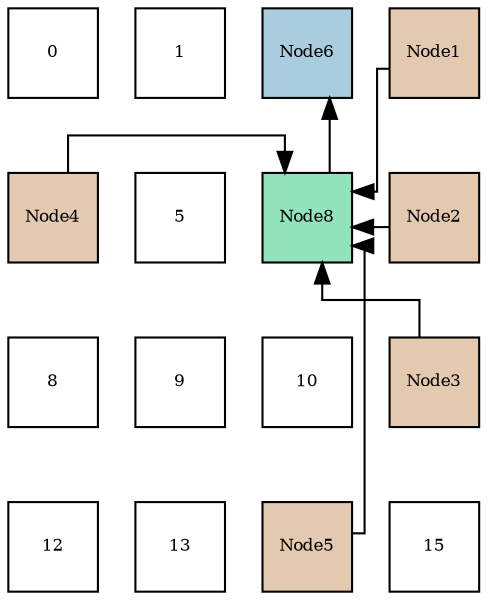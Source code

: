 digraph layout{
 rankdir=TB;
 splines=ortho;
 node [style=filled shape=square fixedsize=true width=0.6];
0[label="0", fontsize=8, fillcolor="#ffffff"];
1[label="1", fontsize=8, fillcolor="#ffffff"];
2[label="Node6", fontsize=8, fillcolor="#a9ccde"];
3[label="Node1", fontsize=8, fillcolor="#e3c9af"];
4[label="Node4", fontsize=8, fillcolor="#e3c9af"];
5[label="5", fontsize=8, fillcolor="#ffffff"];
6[label="Node8", fontsize=8, fillcolor="#91e3bb"];
7[label="Node2", fontsize=8, fillcolor="#e3c9af"];
8[label="8", fontsize=8, fillcolor="#ffffff"];
9[label="9", fontsize=8, fillcolor="#ffffff"];
10[label="10", fontsize=8, fillcolor="#ffffff"];
11[label="Node3", fontsize=8, fillcolor="#e3c9af"];
12[label="12", fontsize=8, fillcolor="#ffffff"];
13[label="13", fontsize=8, fillcolor="#ffffff"];
14[label="Node5", fontsize=8, fillcolor="#e3c9af"];
15[label="15", fontsize=8, fillcolor="#ffffff"];
edge [constraint=false, style=vis];6 -> 2;
3 -> 6;
7 -> 6;
11 -> 6;
4 -> 6;
14 -> 6;
edge [constraint=true, style=invis];
0 -> 4 -> 8 -> 12;
1 -> 5 -> 9 -> 13;
2 -> 6 -> 10 -> 14;
3 -> 7 -> 11 -> 15;
rank = same {0 -> 1 -> 2 -> 3};
rank = same {4 -> 5 -> 6 -> 7};
rank = same {8 -> 9 -> 10 -> 11};
rank = same {12 -> 13 -> 14 -> 15};
}